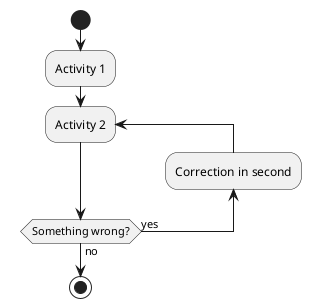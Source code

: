 {
  "sha1": "hecap84ionpos47ikdwkjh4hf17i0v9",
  "insertion": {
    "when": "2024-06-03T18:59:29.510Z",
    "url": "https://forum.plantuml.net/15304/backward-in-repeat-loop-in-the-wrong-swimlane",
    "user": "plantuml@gmail.com"
  }
}
@startuml

start
:Activity 1;

repeat :Activity 2;


backward :Correction in second;


repeat while (Something wrong?) is (yes) not (no);
stop
@enduml
